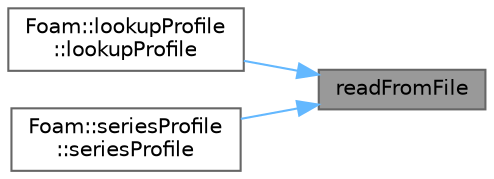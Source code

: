 digraph "readFromFile"
{
 // LATEX_PDF_SIZE
  bgcolor="transparent";
  edge [fontname=Helvetica,fontsize=10,labelfontname=Helvetica,labelfontsize=10];
  node [fontname=Helvetica,fontsize=10,shape=box,height=0.2,width=0.4];
  rankdir="RL";
  Node1 [id="Node000001",label="readFromFile",height=0.2,width=0.4,color="gray40", fillcolor="grey60", style="filled", fontcolor="black",tooltip=" "];
  Node1 -> Node2 [id="edge1_Node000001_Node000002",dir="back",color="steelblue1",style="solid",tooltip=" "];
  Node2 [id="Node000002",label="Foam::lookupProfile\l::lookupProfile",height=0.2,width=0.4,color="grey40", fillcolor="white", style="filled",URL="$classFoam_1_1lookupProfile.html#a6f7921c2a8451fb5d1588727f0cf8551",tooltip=" "];
  Node1 -> Node3 [id="edge2_Node000001_Node000003",dir="back",color="steelblue1",style="solid",tooltip=" "];
  Node3 [id="Node000003",label="Foam::seriesProfile\l::seriesProfile",height=0.2,width=0.4,color="grey40", fillcolor="white", style="filled",URL="$classFoam_1_1seriesProfile.html#a248554789c54cdf34043b2633eda8116",tooltip=" "];
}
